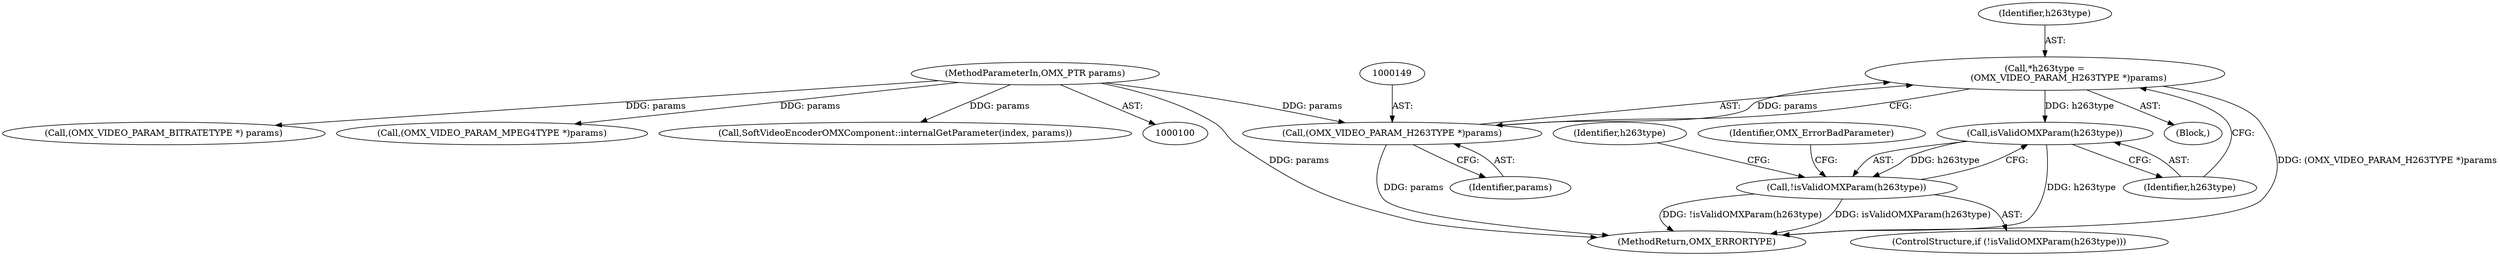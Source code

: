 digraph "0_Android_295c883fe3105b19bcd0f9e07d54c6b589fc5bff_23@pointer" {
"1000146" [label="(Call,*h263type =\n                 (OMX_VIDEO_PARAM_H263TYPE *)params)"];
"1000148" [label="(Call,(OMX_VIDEO_PARAM_H263TYPE *)params)"];
"1000102" [label="(MethodParameterIn,OMX_PTR params)"];
"1000153" [label="(Call,isValidOMXParam(h263type))"];
"1000152" [label="(Call,!isValidOMXParam(h263type))"];
"1000144" [label="(Block,)"];
"1000289" [label="(MethodReturn,OMX_ERRORTYPE)"];
"1000102" [label="(MethodParameterIn,OMX_PTR params)"];
"1000153" [label="(Call,isValidOMXParam(h263type))"];
"1000152" [label="(Call,!isValidOMXParam(h263type))"];
"1000147" [label="(Identifier,h263type)"];
"1000150" [label="(Identifier,params)"];
"1000112" [label="(Call,(OMX_VIDEO_PARAM_BITRATETYPE *) params)"];
"1000211" [label="(Call,(OMX_VIDEO_PARAM_MPEG4TYPE *)params)"];
"1000161" [label="(Identifier,h263type)"];
"1000146" [label="(Call,*h263type =\n                 (OMX_VIDEO_PARAM_H263TYPE *)params)"];
"1000148" [label="(Call,(OMX_VIDEO_PARAM_H263TYPE *)params)"];
"1000154" [label="(Identifier,h263type)"];
"1000157" [label="(Identifier,OMX_ErrorBadParameter)"];
"1000151" [label="(ControlStructure,if (!isValidOMXParam(h263type)))"];
"1000286" [label="(Call,SoftVideoEncoderOMXComponent::internalGetParameter(index, params))"];
"1000146" -> "1000144"  [label="AST: "];
"1000146" -> "1000148"  [label="CFG: "];
"1000147" -> "1000146"  [label="AST: "];
"1000148" -> "1000146"  [label="AST: "];
"1000154" -> "1000146"  [label="CFG: "];
"1000146" -> "1000289"  [label="DDG: (OMX_VIDEO_PARAM_H263TYPE *)params"];
"1000148" -> "1000146"  [label="DDG: params"];
"1000146" -> "1000153"  [label="DDG: h263type"];
"1000148" -> "1000150"  [label="CFG: "];
"1000149" -> "1000148"  [label="AST: "];
"1000150" -> "1000148"  [label="AST: "];
"1000148" -> "1000289"  [label="DDG: params"];
"1000102" -> "1000148"  [label="DDG: params"];
"1000102" -> "1000100"  [label="AST: "];
"1000102" -> "1000289"  [label="DDG: params"];
"1000102" -> "1000112"  [label="DDG: params"];
"1000102" -> "1000211"  [label="DDG: params"];
"1000102" -> "1000286"  [label="DDG: params"];
"1000153" -> "1000152"  [label="AST: "];
"1000153" -> "1000154"  [label="CFG: "];
"1000154" -> "1000153"  [label="AST: "];
"1000152" -> "1000153"  [label="CFG: "];
"1000153" -> "1000289"  [label="DDG: h263type"];
"1000153" -> "1000152"  [label="DDG: h263type"];
"1000152" -> "1000151"  [label="AST: "];
"1000157" -> "1000152"  [label="CFG: "];
"1000161" -> "1000152"  [label="CFG: "];
"1000152" -> "1000289"  [label="DDG: isValidOMXParam(h263type)"];
"1000152" -> "1000289"  [label="DDG: !isValidOMXParam(h263type)"];
}
